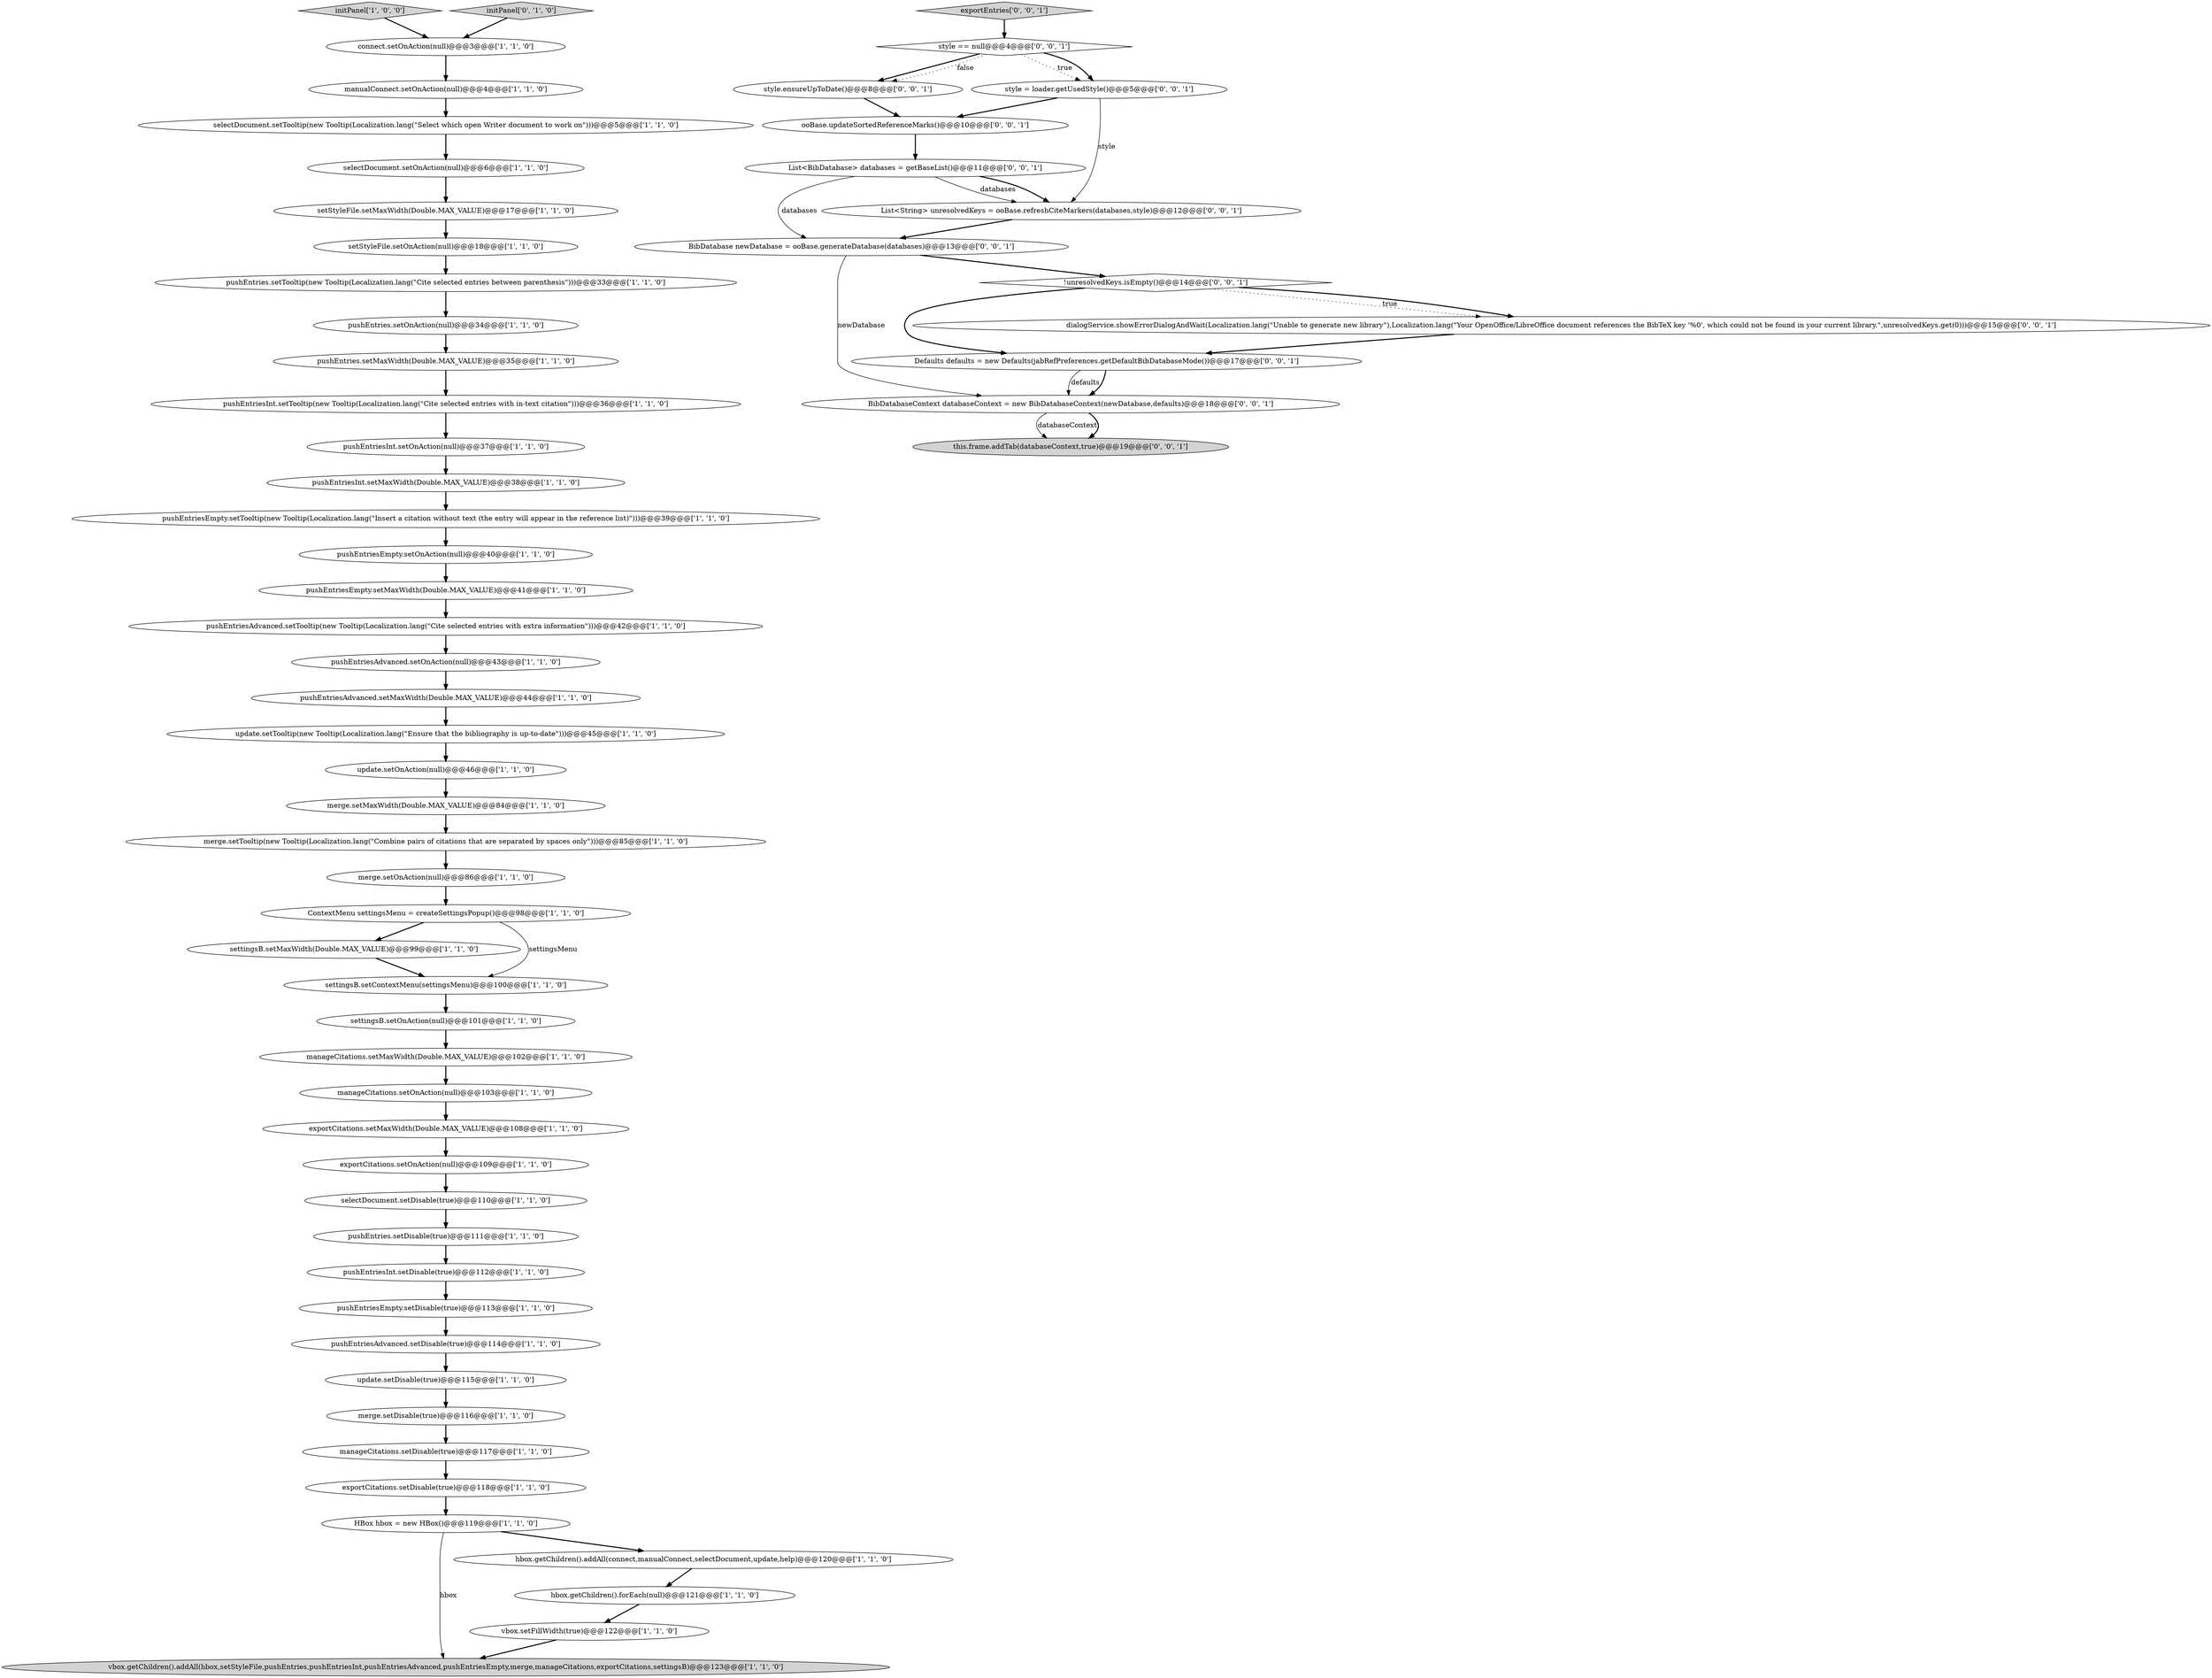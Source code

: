 digraph {
0 [style = filled, label = "pushEntriesAdvanced.setTooltip(new Tooltip(Localization.lang(\"Cite selected entries with extra information\")))@@@42@@@['1', '1', '0']", fillcolor = white, shape = ellipse image = "AAA0AAABBB1BBB"];
21 [style = filled, label = "pushEntries.setMaxWidth(Double.MAX_VALUE)@@@35@@@['1', '1', '0']", fillcolor = white, shape = ellipse image = "AAA0AAABBB1BBB"];
29 [style = filled, label = "exportCitations.setOnAction(null)@@@109@@@['1', '1', '0']", fillcolor = white, shape = ellipse image = "AAA0AAABBB1BBB"];
44 [style = filled, label = "pushEntriesInt.setOnAction(null)@@@37@@@['1', '1', '0']", fillcolor = white, shape = ellipse image = "AAA0AAABBB1BBB"];
12 [style = filled, label = "vbox.getChildren().addAll(hbox,setStyleFile,pushEntries,pushEntriesInt,pushEntriesAdvanced,pushEntriesEmpty,merge,manageCitations,exportCitations,settingsB)@@@123@@@['1', '1', '0']", fillcolor = lightgray, shape = ellipse image = "AAA0AAABBB1BBB"];
15 [style = filled, label = "hbox.getChildren().addAll(connect,manualConnect,selectDocument,update,help)@@@120@@@['1', '1', '0']", fillcolor = white, shape = ellipse image = "AAA0AAABBB1BBB"];
55 [style = filled, label = "style.ensureUpToDate()@@@8@@@['0', '0', '1']", fillcolor = white, shape = ellipse image = "AAA0AAABBB3BBB"];
34 [style = filled, label = "exportCitations.setDisable(true)@@@118@@@['1', '1', '0']", fillcolor = white, shape = ellipse image = "AAA0AAABBB1BBB"];
49 [style = filled, label = "List<BibDatabase> databases = getBaseList()@@@11@@@['0', '0', '1']", fillcolor = white, shape = ellipse image = "AAA0AAABBB3BBB"];
37 [style = filled, label = "initPanel['1', '0', '0']", fillcolor = lightgray, shape = diamond image = "AAA0AAABBB1BBB"];
8 [style = filled, label = "ContextMenu settingsMenu = createSettingsPopup()@@@98@@@['1', '1', '0']", fillcolor = white, shape = ellipse image = "AAA0AAABBB1BBB"];
1 [style = filled, label = "merge.setDisable(true)@@@116@@@['1', '1', '0']", fillcolor = white, shape = ellipse image = "AAA0AAABBB1BBB"];
31 [style = filled, label = "pushEntriesInt.setMaxWidth(Double.MAX_VALUE)@@@38@@@['1', '1', '0']", fillcolor = white, shape = ellipse image = "AAA0AAABBB1BBB"];
45 [style = filled, label = "manageCitations.setMaxWidth(Double.MAX_VALUE)@@@102@@@['1', '1', '0']", fillcolor = white, shape = ellipse image = "AAA0AAABBB1BBB"];
28 [style = filled, label = "settingsB.setMaxWidth(Double.MAX_VALUE)@@@99@@@['1', '1', '0']", fillcolor = white, shape = ellipse image = "AAA0AAABBB1BBB"];
39 [style = filled, label = "pushEntries.setTooltip(new Tooltip(Localization.lang(\"Cite selected entries between parenthesis\")))@@@33@@@['1', '1', '0']", fillcolor = white, shape = ellipse image = "AAA0AAABBB1BBB"];
56 [style = filled, label = "this.frame.addTab(databaseContext,true)@@@19@@@['0', '0', '1']", fillcolor = lightgray, shape = ellipse image = "AAA0AAABBB3BBB"];
46 [style = filled, label = "initPanel['0', '1', '0']", fillcolor = lightgray, shape = diamond image = "AAA0AAABBB2BBB"];
16 [style = filled, label = "selectDocument.setOnAction(null)@@@6@@@['1', '1', '0']", fillcolor = white, shape = ellipse image = "AAA0AAABBB1BBB"];
47 [style = filled, label = "ooBase.updateSortedReferenceMarks()@@@10@@@['0', '0', '1']", fillcolor = white, shape = ellipse image = "AAA0AAABBB3BBB"];
9 [style = filled, label = "pushEntriesEmpty.setOnAction(null)@@@40@@@['1', '1', '0']", fillcolor = white, shape = ellipse image = "AAA0AAABBB1BBB"];
43 [style = filled, label = "pushEntriesEmpty.setTooltip(new Tooltip(Localization.lang(\"Insert a citation without text (the entry will appear in the reference list)\")))@@@39@@@['1', '1', '0']", fillcolor = white, shape = ellipse image = "AAA0AAABBB1BBB"];
27 [style = filled, label = "merge.setTooltip(new Tooltip(Localization.lang(\"Combine pairs of citations that are separated by spaces only\")))@@@85@@@['1', '1', '0']", fillcolor = white, shape = ellipse image = "AAA0AAABBB1BBB"];
7 [style = filled, label = "selectDocument.setTooltip(new Tooltip(Localization.lang(\"Select which open Writer document to work on\")))@@@5@@@['1', '1', '0']", fillcolor = white, shape = ellipse image = "AAA0AAABBB1BBB"];
51 [style = filled, label = "BibDatabaseContext databaseContext = new BibDatabaseContext(newDatabase,defaults)@@@18@@@['0', '0', '1']", fillcolor = white, shape = ellipse image = "AAA0AAABBB3BBB"];
52 [style = filled, label = "BibDatabase newDatabase = ooBase.generateDatabase(databases)@@@13@@@['0', '0', '1']", fillcolor = white, shape = ellipse image = "AAA0AAABBB3BBB"];
57 [style = filled, label = "style = loader.getUsedStyle()@@@5@@@['0', '0', '1']", fillcolor = white, shape = ellipse image = "AAA0AAABBB3BBB"];
59 [style = filled, label = "exportEntries['0', '0', '1']", fillcolor = lightgray, shape = diamond image = "AAA0AAABBB3BBB"];
53 [style = filled, label = "Defaults defaults = new Defaults(jabRefPreferences.getDefaultBibDatabaseMode())@@@17@@@['0', '0', '1']", fillcolor = white, shape = ellipse image = "AAA0AAABBB3BBB"];
50 [style = filled, label = "List<String> unresolvedKeys = ooBase.refreshCiteMarkers(databases,style)@@@12@@@['0', '0', '1']", fillcolor = white, shape = ellipse image = "AAA0AAABBB3BBB"];
2 [style = filled, label = "pushEntriesEmpty.setMaxWidth(Double.MAX_VALUE)@@@41@@@['1', '1', '0']", fillcolor = white, shape = ellipse image = "AAA0AAABBB1BBB"];
40 [style = filled, label = "pushEntriesInt.setTooltip(new Tooltip(Localization.lang(\"Cite selected entries with in-text citation\")))@@@36@@@['1', '1', '0']", fillcolor = white, shape = ellipse image = "AAA0AAABBB1BBB"];
3 [style = filled, label = "merge.setMaxWidth(Double.MAX_VALUE)@@@84@@@['1', '1', '0']", fillcolor = white, shape = ellipse image = "AAA0AAABBB1BBB"];
19 [style = filled, label = "pushEntriesAdvanced.setOnAction(null)@@@43@@@['1', '1', '0']", fillcolor = white, shape = ellipse image = "AAA0AAABBB1BBB"];
17 [style = filled, label = "settingsB.setOnAction(null)@@@101@@@['1', '1', '0']", fillcolor = white, shape = ellipse image = "AAA0AAABBB1BBB"];
22 [style = filled, label = "pushEntriesAdvanced.setMaxWidth(Double.MAX_VALUE)@@@44@@@['1', '1', '0']", fillcolor = white, shape = ellipse image = "AAA0AAABBB1BBB"];
13 [style = filled, label = "manualConnect.setOnAction(null)@@@4@@@['1', '1', '0']", fillcolor = white, shape = ellipse image = "AAA0AAABBB1BBB"];
58 [style = filled, label = "dialogService.showErrorDialogAndWait(Localization.lang(\"Unable to generate new library\"),Localization.lang(\"Your OpenOffice/LibreOffice document references the BibTeX key '%0', which could not be found in your current library.\",unresolvedKeys.get(0)))@@@15@@@['0', '0', '1']", fillcolor = white, shape = ellipse image = "AAA0AAABBB3BBB"];
36 [style = filled, label = "pushEntriesEmpty.setDisable(true)@@@113@@@['1', '1', '0']", fillcolor = white, shape = ellipse image = "AAA0AAABBB1BBB"];
26 [style = filled, label = "update.setTooltip(new Tooltip(Localization.lang(\"Ensure that the bibliography is up-to-date\")))@@@45@@@['1', '1', '0']", fillcolor = white, shape = ellipse image = "AAA0AAABBB1BBB"];
38 [style = filled, label = "setStyleFile.setOnAction(null)@@@18@@@['1', '1', '0']", fillcolor = white, shape = ellipse image = "AAA0AAABBB1BBB"];
42 [style = filled, label = "manageCitations.setOnAction(null)@@@103@@@['1', '1', '0']", fillcolor = white, shape = ellipse image = "AAA0AAABBB1BBB"];
18 [style = filled, label = "pushEntriesInt.setDisable(true)@@@112@@@['1', '1', '0']", fillcolor = white, shape = ellipse image = "AAA0AAABBB1BBB"];
30 [style = filled, label = "exportCitations.setMaxWidth(Double.MAX_VALUE)@@@108@@@['1', '1', '0']", fillcolor = white, shape = ellipse image = "AAA0AAABBB1BBB"];
25 [style = filled, label = "pushEntries.setDisable(true)@@@111@@@['1', '1', '0']", fillcolor = white, shape = ellipse image = "AAA0AAABBB1BBB"];
11 [style = filled, label = "update.setDisable(true)@@@115@@@['1', '1', '0']", fillcolor = white, shape = ellipse image = "AAA0AAABBB1BBB"];
48 [style = filled, label = "!unresolvedKeys.isEmpty()@@@14@@@['0', '0', '1']", fillcolor = white, shape = diamond image = "AAA0AAABBB3BBB"];
10 [style = filled, label = "selectDocument.setDisable(true)@@@110@@@['1', '1', '0']", fillcolor = white, shape = ellipse image = "AAA0AAABBB1BBB"];
23 [style = filled, label = "pushEntriesAdvanced.setDisable(true)@@@114@@@['1', '1', '0']", fillcolor = white, shape = ellipse image = "AAA0AAABBB1BBB"];
6 [style = filled, label = "manageCitations.setDisable(true)@@@117@@@['1', '1', '0']", fillcolor = white, shape = ellipse image = "AAA0AAABBB1BBB"];
35 [style = filled, label = "vbox.setFillWidth(true)@@@122@@@['1', '1', '0']", fillcolor = white, shape = ellipse image = "AAA0AAABBB1BBB"];
5 [style = filled, label = "setStyleFile.setMaxWidth(Double.MAX_VALUE)@@@17@@@['1', '1', '0']", fillcolor = white, shape = ellipse image = "AAA0AAABBB1BBB"];
4 [style = filled, label = "settingsB.setContextMenu(settingsMenu)@@@100@@@['1', '1', '0']", fillcolor = white, shape = ellipse image = "AAA0AAABBB1BBB"];
20 [style = filled, label = "connect.setOnAction(null)@@@3@@@['1', '1', '0']", fillcolor = white, shape = ellipse image = "AAA0AAABBB1BBB"];
14 [style = filled, label = "HBox hbox = new HBox()@@@119@@@['1', '1', '0']", fillcolor = white, shape = ellipse image = "AAA0AAABBB1BBB"];
54 [style = filled, label = "style == null@@@4@@@['0', '0', '1']", fillcolor = white, shape = diamond image = "AAA0AAABBB3BBB"];
32 [style = filled, label = "update.setOnAction(null)@@@46@@@['1', '1', '0']", fillcolor = white, shape = ellipse image = "AAA0AAABBB1BBB"];
33 [style = filled, label = "merge.setOnAction(null)@@@86@@@['1', '1', '0']", fillcolor = white, shape = ellipse image = "AAA0AAABBB1BBB"];
24 [style = filled, label = "hbox.getChildren().forEach(null)@@@121@@@['1', '1', '0']", fillcolor = white, shape = ellipse image = "AAA0AAABBB1BBB"];
41 [style = filled, label = "pushEntries.setOnAction(null)@@@34@@@['1', '1', '0']", fillcolor = white, shape = ellipse image = "AAA0AAABBB1BBB"];
46->20 [style = bold, label=""];
33->8 [style = bold, label=""];
48->58 [style = dotted, label="true"];
21->40 [style = bold, label=""];
24->35 [style = bold, label=""];
31->43 [style = bold, label=""];
54->55 [style = bold, label=""];
13->7 [style = bold, label=""];
27->33 [style = bold, label=""];
17->45 [style = bold, label=""];
49->52 [style = solid, label="databases"];
37->20 [style = bold, label=""];
47->49 [style = bold, label=""];
57->47 [style = bold, label=""];
51->56 [style = solid, label="databaseContext"];
57->50 [style = solid, label="style"];
44->31 [style = bold, label=""];
58->53 [style = bold, label=""];
7->16 [style = bold, label=""];
9->2 [style = bold, label=""];
0->19 [style = bold, label=""];
19->22 [style = bold, label=""];
4->17 [style = bold, label=""];
11->1 [style = bold, label=""];
23->11 [style = bold, label=""];
15->24 [style = bold, label=""];
59->54 [style = bold, label=""];
54->57 [style = dotted, label="true"];
10->25 [style = bold, label=""];
25->18 [style = bold, label=""];
1->6 [style = bold, label=""];
48->58 [style = bold, label=""];
3->27 [style = bold, label=""];
53->51 [style = solid, label="defaults"];
36->23 [style = bold, label=""];
39->41 [style = bold, label=""];
28->4 [style = bold, label=""];
54->57 [style = bold, label=""];
40->44 [style = bold, label=""];
53->51 [style = bold, label=""];
54->55 [style = dotted, label="false"];
20->13 [style = bold, label=""];
22->26 [style = bold, label=""];
45->42 [style = bold, label=""];
14->12 [style = solid, label="hbox"];
52->51 [style = solid, label="newDatabase"];
49->50 [style = solid, label="databases"];
8->4 [style = solid, label="settingsMenu"];
26->32 [style = bold, label=""];
6->34 [style = bold, label=""];
8->28 [style = bold, label=""];
32->3 [style = bold, label=""];
52->48 [style = bold, label=""];
29->10 [style = bold, label=""];
41->21 [style = bold, label=""];
16->5 [style = bold, label=""];
18->36 [style = bold, label=""];
2->0 [style = bold, label=""];
50->52 [style = bold, label=""];
35->12 [style = bold, label=""];
51->56 [style = bold, label=""];
5->38 [style = bold, label=""];
14->15 [style = bold, label=""];
43->9 [style = bold, label=""];
34->14 [style = bold, label=""];
55->47 [style = bold, label=""];
49->50 [style = bold, label=""];
48->53 [style = bold, label=""];
30->29 [style = bold, label=""];
42->30 [style = bold, label=""];
38->39 [style = bold, label=""];
}
